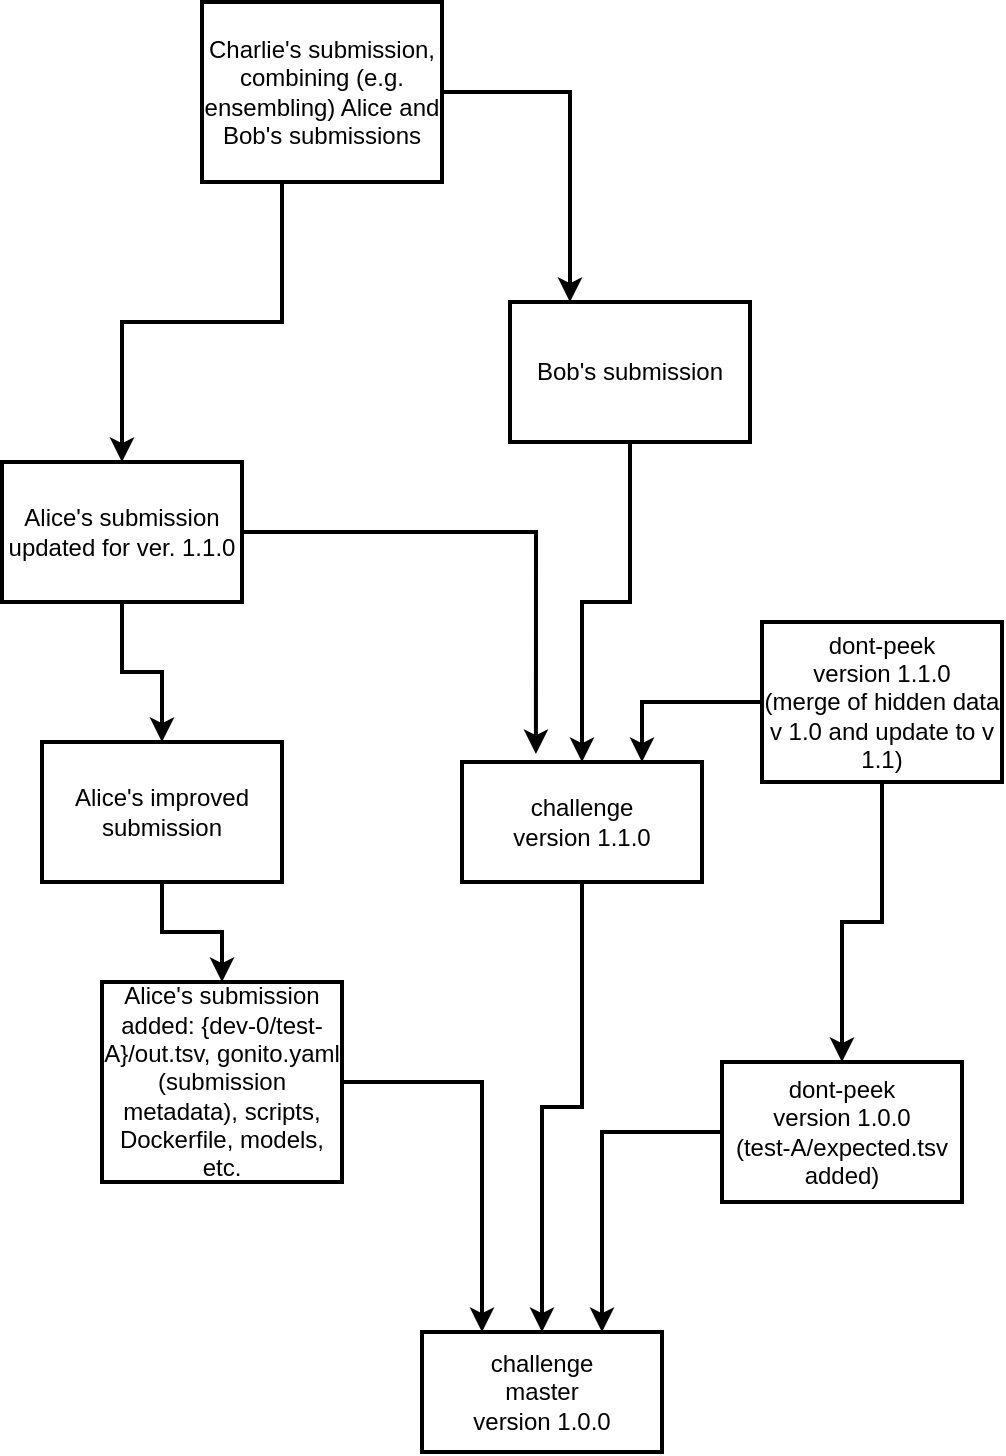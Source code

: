 <mxfile version="14.1.1" type="device"><diagram id="_L_Cg4mIP0IpHJWha70Y" name="Page-1"><mxGraphModel dx="1420" dy="1938" grid="1" gridSize="10" guides="1" tooltips="1" connect="1" arrows="1" fold="1" page="1" pageScale="1" pageWidth="827" pageHeight="1169" math="0" shadow="0"><root><mxCell id="0"/><mxCell id="1" parent="0"/><mxCell id="pUdj_OcuM4W0ojzkxSiL-1" value="&lt;div&gt;challenge&lt;br&gt;&lt;/div&gt;&lt;div&gt;master&lt;/div&gt;version 1.0.0" style="rounded=0;whiteSpace=wrap;html=1;strokeWidth=2;" vertex="1" parent="1"><mxGeometry x="310" y="585" width="120" height="60" as="geometry"/></mxCell><mxCell id="pUdj_OcuM4W0ojzkxSiL-3" style="edgeStyle=orthogonalEdgeStyle;rounded=0;orthogonalLoop=1;jettySize=auto;html=1;entryX=0.75;entryY=0;entryDx=0;entryDy=0;strokeWidth=2;" edge="1" parent="1" source="pUdj_OcuM4W0ojzkxSiL-2" target="pUdj_OcuM4W0ojzkxSiL-1"><mxGeometry relative="1" as="geometry"/></mxCell><mxCell id="pUdj_OcuM4W0ojzkxSiL-2" value="dont-peek&lt;br&gt;&lt;div&gt;version 1.0.0&lt;/div&gt;&lt;div&gt;(test-A/expected.tsv added)&lt;br&gt;&lt;/div&gt;" style="rounded=0;whiteSpace=wrap;html=1;strokeWidth=2;" vertex="1" parent="1"><mxGeometry x="460" y="450" width="120" height="70" as="geometry"/></mxCell><mxCell id="pUdj_OcuM4W0ojzkxSiL-5" style="edgeStyle=orthogonalEdgeStyle;rounded=0;orthogonalLoop=1;jettySize=auto;html=1;entryX=0.25;entryY=0;entryDx=0;entryDy=0;strokeWidth=2;" edge="1" parent="1" source="pUdj_OcuM4W0ojzkxSiL-4" target="pUdj_OcuM4W0ojzkxSiL-1"><mxGeometry relative="1" as="geometry"/></mxCell><mxCell id="pUdj_OcuM4W0ojzkxSiL-4" value="Alice's submission&lt;br&gt;added: {dev-0/test-A}/out.tsv, gonito.yaml (submission metadata), scripts, Dockerfile, models, etc. " style="rounded=0;whiteSpace=wrap;html=1;strokeWidth=2;" vertex="1" parent="1"><mxGeometry x="150" y="410" width="120" height="100" as="geometry"/></mxCell><mxCell id="pUdj_OcuM4W0ojzkxSiL-7" style="edgeStyle=orthogonalEdgeStyle;rounded=0;orthogonalLoop=1;jettySize=auto;html=1;entryX=0.5;entryY=0;entryDx=0;entryDy=0;strokeWidth=2;" edge="1" parent="1" source="pUdj_OcuM4W0ojzkxSiL-6" target="pUdj_OcuM4W0ojzkxSiL-4"><mxGeometry relative="1" as="geometry"/></mxCell><mxCell id="pUdj_OcuM4W0ojzkxSiL-6" value="Alice's improved submission&lt;br&gt;" style="rounded=0;whiteSpace=wrap;html=1;strokeWidth=2;" vertex="1" parent="1"><mxGeometry x="120" y="290" width="120" height="70" as="geometry"/></mxCell><mxCell id="pUdj_OcuM4W0ojzkxSiL-10" style="edgeStyle=orthogonalEdgeStyle;rounded=0;orthogonalLoop=1;jettySize=auto;html=1;strokeWidth=2;" edge="1" parent="1" source="pUdj_OcuM4W0ojzkxSiL-9" target="pUdj_OcuM4W0ojzkxSiL-1"><mxGeometry relative="1" as="geometry"/></mxCell><mxCell id="pUdj_OcuM4W0ojzkxSiL-9" value="challenge&lt;br&gt;version 1.1.0" style="rounded=0;whiteSpace=wrap;html=1;strokeWidth=2;" vertex="1" parent="1"><mxGeometry x="330" y="300" width="120" height="60" as="geometry"/></mxCell><mxCell id="pUdj_OcuM4W0ojzkxSiL-12" style="edgeStyle=orthogonalEdgeStyle;rounded=0;orthogonalLoop=1;jettySize=auto;html=1;strokeWidth=2;" edge="1" parent="1" source="pUdj_OcuM4W0ojzkxSiL-11" target="pUdj_OcuM4W0ojzkxSiL-2"><mxGeometry relative="1" as="geometry"/></mxCell><mxCell id="pUdj_OcuM4W0ojzkxSiL-19" style="edgeStyle=orthogonalEdgeStyle;rounded=0;orthogonalLoop=1;jettySize=auto;html=1;exitX=0;exitY=0.5;exitDx=0;exitDy=0;entryX=0.75;entryY=0;entryDx=0;entryDy=0;strokeWidth=2;" edge="1" parent="1" source="pUdj_OcuM4W0ojzkxSiL-11" target="pUdj_OcuM4W0ojzkxSiL-9"><mxGeometry relative="1" as="geometry"/></mxCell><mxCell id="pUdj_OcuM4W0ojzkxSiL-11" value="dont-peek&lt;br&gt;&lt;div&gt;version 1.1.0&lt;/div&gt;&lt;div&gt;(merge of hidden data v 1.0 and update to v 1.1)&lt;br&gt;&lt;/div&gt;" style="rounded=0;whiteSpace=wrap;html=1;strokeWidth=2;" vertex="1" parent="1"><mxGeometry x="480" y="230" width="120" height="80" as="geometry"/></mxCell><mxCell id="pUdj_OcuM4W0ojzkxSiL-16" style="edgeStyle=orthogonalEdgeStyle;rounded=0;orthogonalLoop=1;jettySize=auto;html=1;entryX=0.5;entryY=0;entryDx=0;entryDy=0;strokeWidth=2;" edge="1" parent="1" source="pUdj_OcuM4W0ojzkxSiL-15" target="pUdj_OcuM4W0ojzkxSiL-6"><mxGeometry relative="1" as="geometry"/></mxCell><mxCell id="pUdj_OcuM4W0ojzkxSiL-17" style="edgeStyle=orthogonalEdgeStyle;rounded=0;orthogonalLoop=1;jettySize=auto;html=1;entryX=0.308;entryY=-0.067;entryDx=0;entryDy=0;entryPerimeter=0;strokeWidth=2;" edge="1" parent="1" source="pUdj_OcuM4W0ojzkxSiL-15" target="pUdj_OcuM4W0ojzkxSiL-9"><mxGeometry relative="1" as="geometry"/></mxCell><mxCell id="pUdj_OcuM4W0ojzkxSiL-15" value="Alice's submission&lt;br&gt;updated for ver. 1.1.0" style="rounded=0;whiteSpace=wrap;html=1;strokeWidth=2;" vertex="1" parent="1"><mxGeometry x="100" y="150" width="120" height="70" as="geometry"/></mxCell><mxCell id="pUdj_OcuM4W0ojzkxSiL-21" style="edgeStyle=orthogonalEdgeStyle;rounded=0;orthogonalLoop=1;jettySize=auto;html=1;entryX=0.5;entryY=0;entryDx=0;entryDy=0;strokeWidth=2;" edge="1" parent="1" source="pUdj_OcuM4W0ojzkxSiL-20" target="pUdj_OcuM4W0ojzkxSiL-9"><mxGeometry relative="1" as="geometry"/></mxCell><mxCell id="pUdj_OcuM4W0ojzkxSiL-20" value="Bob's submission" style="rounded=0;whiteSpace=wrap;html=1;strokeWidth=2;" vertex="1" parent="1"><mxGeometry x="354" y="70" width="120" height="70" as="geometry"/></mxCell><mxCell id="pUdj_OcuM4W0ojzkxSiL-23" style="edgeStyle=orthogonalEdgeStyle;rounded=0;orthogonalLoop=1;jettySize=auto;html=1;strokeWidth=2;" edge="1" parent="1" source="pUdj_OcuM4W0ojzkxSiL-22" target="pUdj_OcuM4W0ojzkxSiL-15"><mxGeometry relative="1" as="geometry"><Array as="points"><mxPoint x="240" y="80"/><mxPoint x="160" y="80"/></Array></mxGeometry></mxCell><mxCell id="pUdj_OcuM4W0ojzkxSiL-24" style="edgeStyle=orthogonalEdgeStyle;rounded=0;orthogonalLoop=1;jettySize=auto;html=1;entryX=0.25;entryY=0;entryDx=0;entryDy=0;strokeWidth=2;" edge="1" parent="1" source="pUdj_OcuM4W0ojzkxSiL-22" target="pUdj_OcuM4W0ojzkxSiL-20"><mxGeometry relative="1" as="geometry"/></mxCell><mxCell id="pUdj_OcuM4W0ojzkxSiL-22" value="Charlie's submission, combining (e.g. ensembling) Alice and Bob's submissions " style="rounded=0;whiteSpace=wrap;html=1;strokeWidth=2;" vertex="1" parent="1"><mxGeometry x="200" y="-80" width="120" height="90" as="geometry"/></mxCell></root></mxGraphModel></diagram></mxfile>